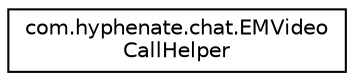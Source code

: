 digraph "类继承关系图"
{
  edge [fontname="Helvetica",fontsize="10",labelfontname="Helvetica",labelfontsize="10"];
  node [fontname="Helvetica",fontsize="10",shape=record];
  rankdir="LR";
  Node1 [label="com.hyphenate.chat.EMVideo\lCallHelper",height=0.2,width=0.4,color="black", fillcolor="white", style="filled",URL="$classcom_1_1hyphenate_1_1chat_1_1EMVideoCallHelper.html"];
}
